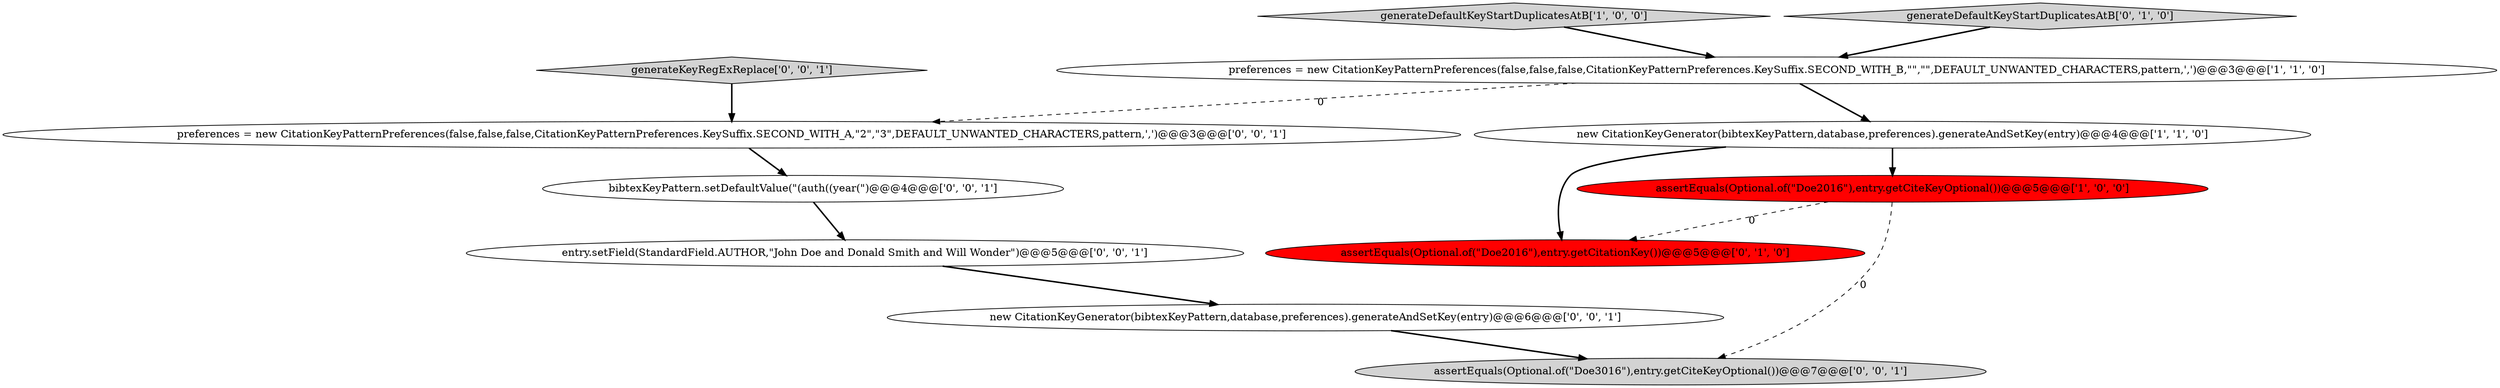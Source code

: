 digraph {
10 [style = filled, label = "entry.setField(StandardField.AUTHOR,\"John Doe and Donald Smith and Will Wonder\")@@@5@@@['0', '0', '1']", fillcolor = white, shape = ellipse image = "AAA0AAABBB3BBB"];
4 [style = filled, label = "assertEquals(Optional.of(\"Doe2016\"),entry.getCitationKey())@@@5@@@['0', '1', '0']", fillcolor = red, shape = ellipse image = "AAA1AAABBB2BBB"];
0 [style = filled, label = "generateDefaultKeyStartDuplicatesAtB['1', '0', '0']", fillcolor = lightgray, shape = diamond image = "AAA0AAABBB1BBB"];
5 [style = filled, label = "generateDefaultKeyStartDuplicatesAtB['0', '1', '0']", fillcolor = lightgray, shape = diamond image = "AAA0AAABBB2BBB"];
1 [style = filled, label = "new CitationKeyGenerator(bibtexKeyPattern,database,preferences).generateAndSetKey(entry)@@@4@@@['1', '1', '0']", fillcolor = white, shape = ellipse image = "AAA0AAABBB1BBB"];
11 [style = filled, label = "new CitationKeyGenerator(bibtexKeyPattern,database,preferences).generateAndSetKey(entry)@@@6@@@['0', '0', '1']", fillcolor = white, shape = ellipse image = "AAA0AAABBB3BBB"];
3 [style = filled, label = "assertEquals(Optional.of(\"Doe2016\"),entry.getCiteKeyOptional())@@@5@@@['1', '0', '0']", fillcolor = red, shape = ellipse image = "AAA1AAABBB1BBB"];
7 [style = filled, label = "bibtexKeyPattern.setDefaultValue(\"(auth((year(\")@@@4@@@['0', '0', '1']", fillcolor = white, shape = ellipse image = "AAA0AAABBB3BBB"];
6 [style = filled, label = "assertEquals(Optional.of(\"Doe3016\"),entry.getCiteKeyOptional())@@@7@@@['0', '0', '1']", fillcolor = lightgray, shape = ellipse image = "AAA0AAABBB3BBB"];
9 [style = filled, label = "preferences = new CitationKeyPatternPreferences(false,false,false,CitationKeyPatternPreferences.KeySuffix.SECOND_WITH_A,\"2\",\"3\",DEFAULT_UNWANTED_CHARACTERS,pattern,',')@@@3@@@['0', '0', '1']", fillcolor = white, shape = ellipse image = "AAA0AAABBB3BBB"];
2 [style = filled, label = "preferences = new CitationKeyPatternPreferences(false,false,false,CitationKeyPatternPreferences.KeySuffix.SECOND_WITH_B,\"\",\"\",DEFAULT_UNWANTED_CHARACTERS,pattern,',')@@@3@@@['1', '1', '0']", fillcolor = white, shape = ellipse image = "AAA0AAABBB1BBB"];
8 [style = filled, label = "generateKeyRegExReplace['0', '0', '1']", fillcolor = lightgray, shape = diamond image = "AAA0AAABBB3BBB"];
1->3 [style = bold, label=""];
1->4 [style = bold, label=""];
5->2 [style = bold, label=""];
3->6 [style = dashed, label="0"];
9->7 [style = bold, label=""];
3->4 [style = dashed, label="0"];
2->9 [style = dashed, label="0"];
7->10 [style = bold, label=""];
2->1 [style = bold, label=""];
11->6 [style = bold, label=""];
0->2 [style = bold, label=""];
8->9 [style = bold, label=""];
10->11 [style = bold, label=""];
}

